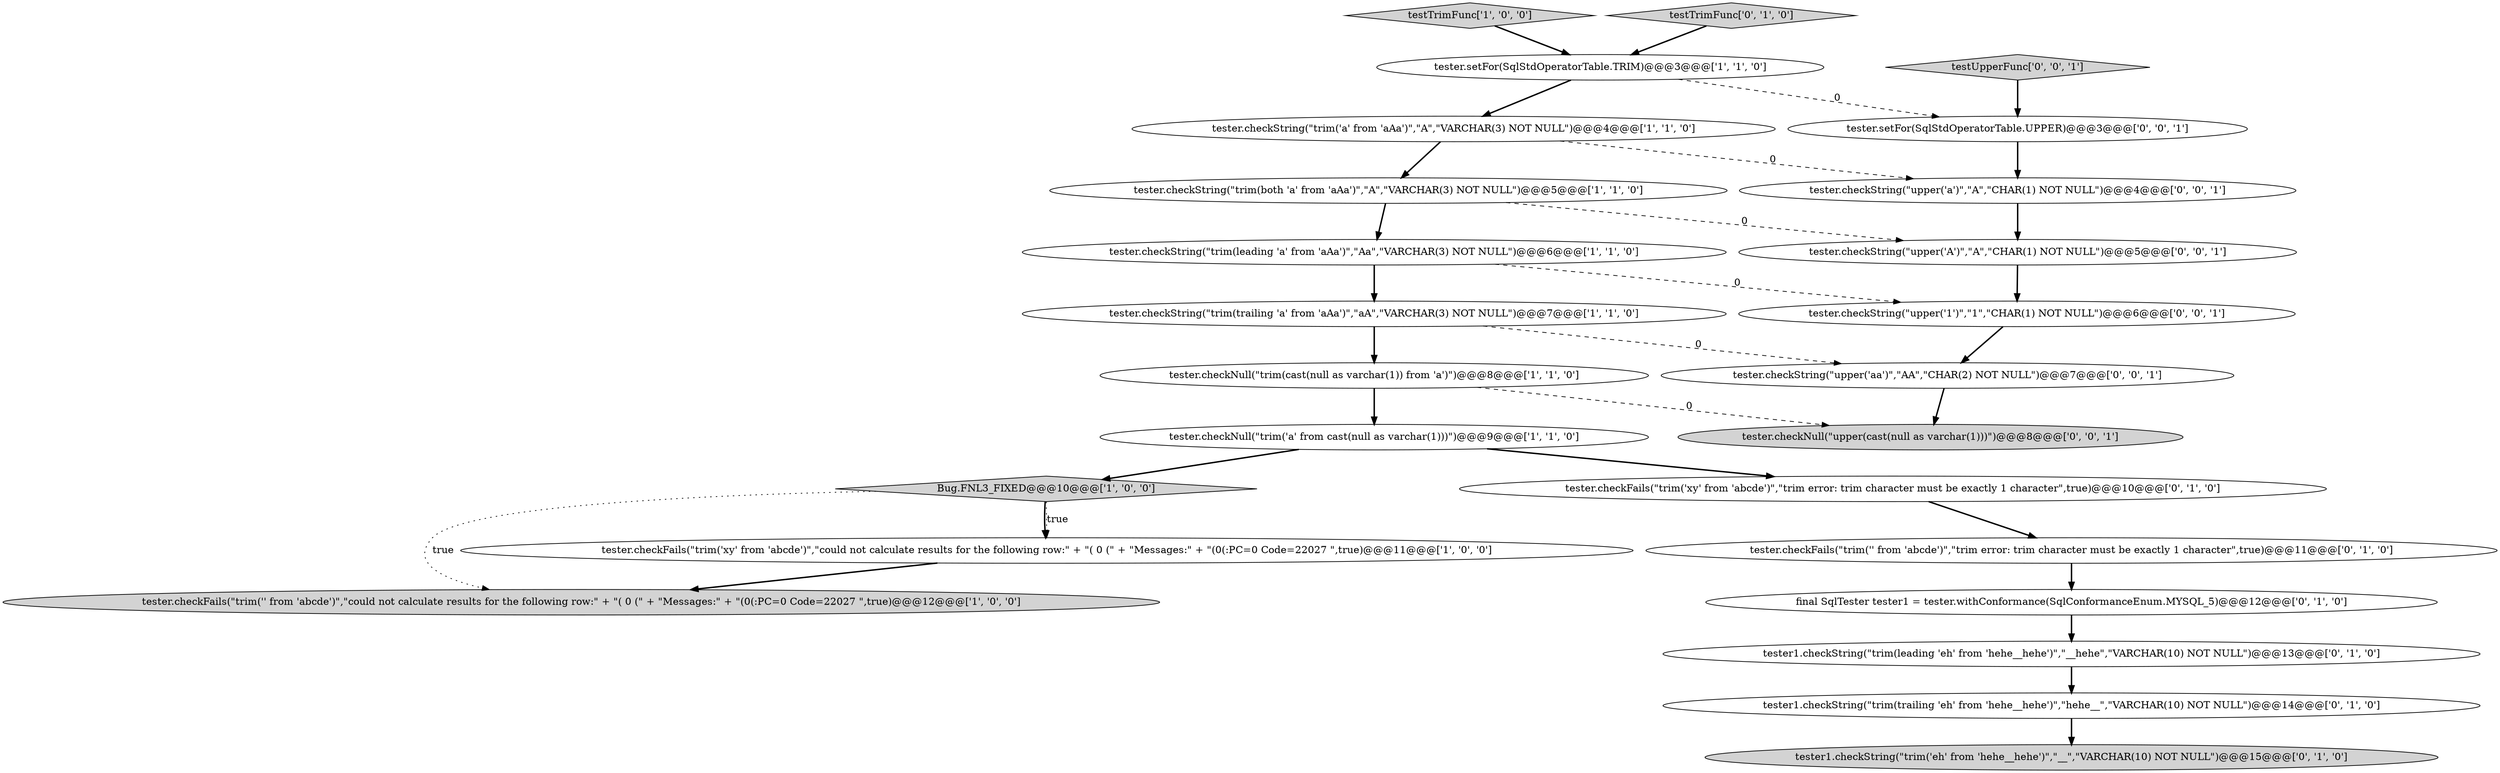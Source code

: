 digraph {
3 [style = filled, label = "tester.checkFails(\"trim('' from 'abcde')\",\"could not calculate results for the following row:\" + \"\( 0 \(\" + \"Messages:\" + \"\(0\(:PC=0 Code=22027 \",true)@@@12@@@['1', '0', '0']", fillcolor = lightgray, shape = ellipse image = "AAA0AAABBB1BBB"];
5 [style = filled, label = "tester.checkNull(\"trim(cast(null as varchar(1)) from 'a')\")@@@8@@@['1', '1', '0']", fillcolor = white, shape = ellipse image = "AAA0AAABBB1BBB"];
4 [style = filled, label = "tester.checkString(\"trim(both 'a' from 'aAa')\",\"A\",\"VARCHAR(3) NOT NULL\")@@@5@@@['1', '1', '0']", fillcolor = white, shape = ellipse image = "AAA0AAABBB1BBB"];
8 [style = filled, label = "Bug.FNL3_FIXED@@@10@@@['1', '0', '0']", fillcolor = lightgray, shape = diamond image = "AAA0AAABBB1BBB"];
22 [style = filled, label = "tester.checkString(\"upper('A')\",\"A\",\"CHAR(1) NOT NULL\")@@@5@@@['0', '0', '1']", fillcolor = white, shape = ellipse image = "AAA0AAABBB3BBB"];
10 [style = filled, label = "tester.setFor(SqlStdOperatorTable.TRIM)@@@3@@@['1', '1', '0']", fillcolor = white, shape = ellipse image = "AAA0AAABBB1BBB"];
9 [style = filled, label = "tester.checkNull(\"trim('a' from cast(null as varchar(1)))\")@@@9@@@['1', '1', '0']", fillcolor = white, shape = ellipse image = "AAA0AAABBB1BBB"];
16 [style = filled, label = "tester1.checkString(\"trim('eh' from 'hehe__hehe')\",\"__\",\"VARCHAR(10) NOT NULL\")@@@15@@@['0', '1', '0']", fillcolor = lightgray, shape = ellipse image = "AAA1AAABBB2BBB"];
6 [style = filled, label = "testTrimFunc['1', '0', '0']", fillcolor = lightgray, shape = diamond image = "AAA0AAABBB1BBB"];
12 [style = filled, label = "tester1.checkString(\"trim(leading 'eh' from 'hehe__hehe')\",\"__hehe\",\"VARCHAR(10) NOT NULL\")@@@13@@@['0', '1', '0']", fillcolor = white, shape = ellipse image = "AAA1AAABBB2BBB"];
1 [style = filled, label = "tester.checkFails(\"trim('xy' from 'abcde')\",\"could not calculate results for the following row:\" + \"\( 0 \(\" + \"Messages:\" + \"\(0\(:PC=0 Code=22027 \",true)@@@11@@@['1', '0', '0']", fillcolor = white, shape = ellipse image = "AAA0AAABBB1BBB"];
15 [style = filled, label = "final SqlTester tester1 = tester.withConformance(SqlConformanceEnum.MYSQL_5)@@@12@@@['0', '1', '0']", fillcolor = white, shape = ellipse image = "AAA0AAABBB2BBB"];
13 [style = filled, label = "testTrimFunc['0', '1', '0']", fillcolor = lightgray, shape = diamond image = "AAA0AAABBB2BBB"];
24 [style = filled, label = "tester.checkString(\"upper('aa')\",\"AA\",\"CHAR(2) NOT NULL\")@@@7@@@['0', '0', '1']", fillcolor = white, shape = ellipse image = "AAA0AAABBB3BBB"];
21 [style = filled, label = "tester.checkString(\"upper('a')\",\"A\",\"CHAR(1) NOT NULL\")@@@4@@@['0', '0', '1']", fillcolor = white, shape = ellipse image = "AAA0AAABBB3BBB"];
7 [style = filled, label = "tester.checkString(\"trim('a' from 'aAa')\",\"A\",\"VARCHAR(3) NOT NULL\")@@@4@@@['1', '1', '0']", fillcolor = white, shape = ellipse image = "AAA0AAABBB1BBB"];
18 [style = filled, label = "tester.checkString(\"upper('1')\",\"1\",\"CHAR(1) NOT NULL\")@@@6@@@['0', '0', '1']", fillcolor = white, shape = ellipse image = "AAA0AAABBB3BBB"];
14 [style = filled, label = "tester.checkFails(\"trim('' from 'abcde')\",\"trim error: trim character must be exactly 1 character\",true)@@@11@@@['0', '1', '0']", fillcolor = white, shape = ellipse image = "AAA0AAABBB2BBB"];
19 [style = filled, label = "tester.checkNull(\"upper(cast(null as varchar(1)))\")@@@8@@@['0', '0', '1']", fillcolor = lightgray, shape = ellipse image = "AAA0AAABBB3BBB"];
23 [style = filled, label = "testUpperFunc['0', '0', '1']", fillcolor = lightgray, shape = diamond image = "AAA0AAABBB3BBB"];
0 [style = filled, label = "tester.checkString(\"trim(trailing 'a' from 'aAa')\",\"aA\",\"VARCHAR(3) NOT NULL\")@@@7@@@['1', '1', '0']", fillcolor = white, shape = ellipse image = "AAA0AAABBB1BBB"];
11 [style = filled, label = "tester.checkFails(\"trim('xy' from 'abcde')\",\"trim error: trim character must be exactly 1 character\",true)@@@10@@@['0', '1', '0']", fillcolor = white, shape = ellipse image = "AAA0AAABBB2BBB"];
17 [style = filled, label = "tester1.checkString(\"trim(trailing 'eh' from 'hehe__hehe')\",\"hehe__\",\"VARCHAR(10) NOT NULL\")@@@14@@@['0', '1', '0']", fillcolor = white, shape = ellipse image = "AAA1AAABBB2BBB"];
2 [style = filled, label = "tester.checkString(\"trim(leading 'a' from 'aAa')\",\"Aa\",\"VARCHAR(3) NOT NULL\")@@@6@@@['1', '1', '0']", fillcolor = white, shape = ellipse image = "AAA0AAABBB1BBB"];
20 [style = filled, label = "tester.setFor(SqlStdOperatorTable.UPPER)@@@3@@@['0', '0', '1']", fillcolor = white, shape = ellipse image = "AAA0AAABBB3BBB"];
9->11 [style = bold, label=""];
21->22 [style = bold, label=""];
18->24 [style = bold, label=""];
15->12 [style = bold, label=""];
2->18 [style = dashed, label="0"];
0->24 [style = dashed, label="0"];
5->19 [style = dashed, label="0"];
5->9 [style = bold, label=""];
11->14 [style = bold, label=""];
4->2 [style = bold, label=""];
6->10 [style = bold, label=""];
8->1 [style = bold, label=""];
20->21 [style = bold, label=""];
7->21 [style = dashed, label="0"];
10->7 [style = bold, label=""];
1->3 [style = bold, label=""];
12->17 [style = bold, label=""];
7->4 [style = bold, label=""];
23->20 [style = bold, label=""];
22->18 [style = bold, label=""];
2->0 [style = bold, label=""];
24->19 [style = bold, label=""];
8->3 [style = dotted, label="true"];
9->8 [style = bold, label=""];
0->5 [style = bold, label=""];
13->10 [style = bold, label=""];
14->15 [style = bold, label=""];
17->16 [style = bold, label=""];
8->1 [style = dotted, label="true"];
10->20 [style = dashed, label="0"];
4->22 [style = dashed, label="0"];
}
